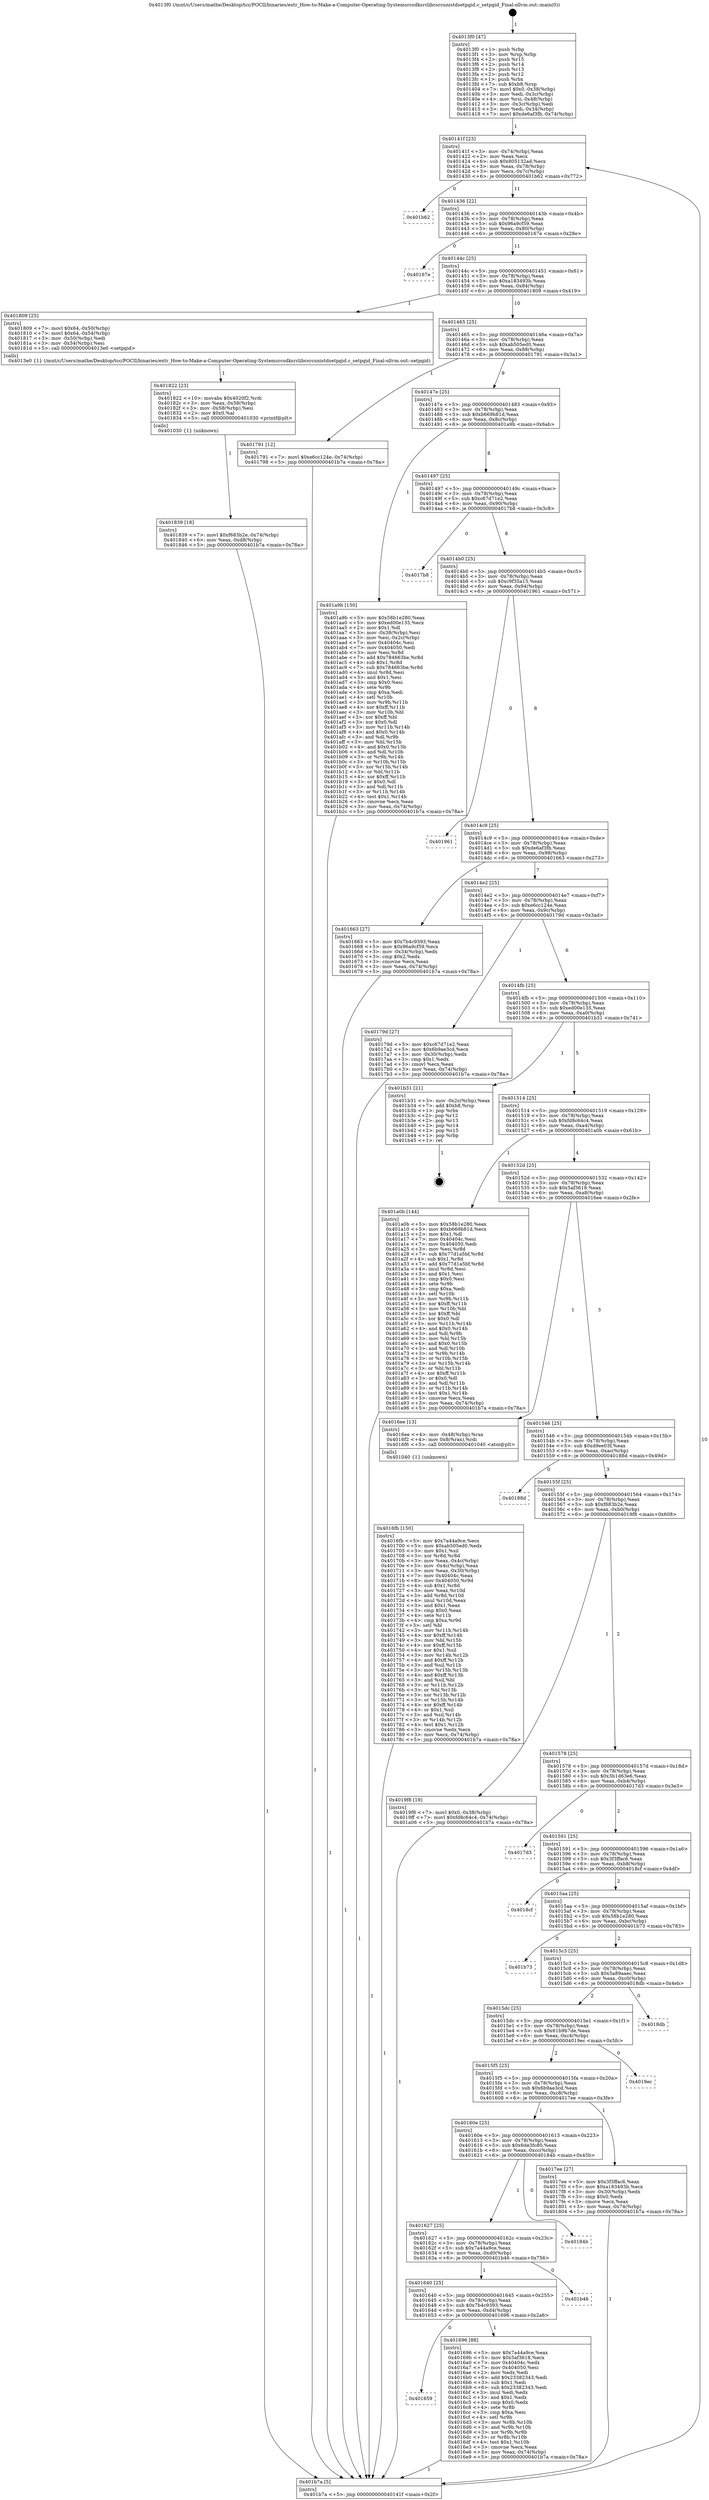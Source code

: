 digraph "0x4013f0" {
  label = "0x4013f0 (/mnt/c/Users/mathe/Desktop/tcc/POCII/binaries/extr_How-to-Make-a-Computer-Operating-Systemsrcsdksrclibcsrcunistdsetpgid.c_setpgid_Final-ollvm.out::main(0))"
  labelloc = "t"
  node[shape=record]

  Entry [label="",width=0.3,height=0.3,shape=circle,fillcolor=black,style=filled]
  "0x40141f" [label="{
     0x40141f [23]\l
     | [instrs]\l
     &nbsp;&nbsp;0x40141f \<+3\>: mov -0x74(%rbp),%eax\l
     &nbsp;&nbsp;0x401422 \<+2\>: mov %eax,%ecx\l
     &nbsp;&nbsp;0x401424 \<+6\>: sub $0x805132ad,%ecx\l
     &nbsp;&nbsp;0x40142a \<+3\>: mov %eax,-0x78(%rbp)\l
     &nbsp;&nbsp;0x40142d \<+3\>: mov %ecx,-0x7c(%rbp)\l
     &nbsp;&nbsp;0x401430 \<+6\>: je 0000000000401b62 \<main+0x772\>\l
  }"]
  "0x401b62" [label="{
     0x401b62\l
  }", style=dashed]
  "0x401436" [label="{
     0x401436 [22]\l
     | [instrs]\l
     &nbsp;&nbsp;0x401436 \<+5\>: jmp 000000000040143b \<main+0x4b\>\l
     &nbsp;&nbsp;0x40143b \<+3\>: mov -0x78(%rbp),%eax\l
     &nbsp;&nbsp;0x40143e \<+5\>: sub $0x96a9cf59,%eax\l
     &nbsp;&nbsp;0x401443 \<+3\>: mov %eax,-0x80(%rbp)\l
     &nbsp;&nbsp;0x401446 \<+6\>: je 000000000040167e \<main+0x28e\>\l
  }"]
  Exit [label="",width=0.3,height=0.3,shape=circle,fillcolor=black,style=filled,peripheries=2]
  "0x40167e" [label="{
     0x40167e\l
  }", style=dashed]
  "0x40144c" [label="{
     0x40144c [25]\l
     | [instrs]\l
     &nbsp;&nbsp;0x40144c \<+5\>: jmp 0000000000401451 \<main+0x61\>\l
     &nbsp;&nbsp;0x401451 \<+3\>: mov -0x78(%rbp),%eax\l
     &nbsp;&nbsp;0x401454 \<+5\>: sub $0xa183493b,%eax\l
     &nbsp;&nbsp;0x401459 \<+6\>: mov %eax,-0x84(%rbp)\l
     &nbsp;&nbsp;0x40145f \<+6\>: je 0000000000401809 \<main+0x419\>\l
  }"]
  "0x401839" [label="{
     0x401839 [18]\l
     | [instrs]\l
     &nbsp;&nbsp;0x401839 \<+7\>: movl $0xf683b2e,-0x74(%rbp)\l
     &nbsp;&nbsp;0x401840 \<+6\>: mov %eax,-0xd8(%rbp)\l
     &nbsp;&nbsp;0x401846 \<+5\>: jmp 0000000000401b7a \<main+0x78a\>\l
  }"]
  "0x401809" [label="{
     0x401809 [25]\l
     | [instrs]\l
     &nbsp;&nbsp;0x401809 \<+7\>: movl $0x64,-0x50(%rbp)\l
     &nbsp;&nbsp;0x401810 \<+7\>: movl $0x64,-0x54(%rbp)\l
     &nbsp;&nbsp;0x401817 \<+3\>: mov -0x50(%rbp),%edi\l
     &nbsp;&nbsp;0x40181a \<+3\>: mov -0x54(%rbp),%esi\l
     &nbsp;&nbsp;0x40181d \<+5\>: call 00000000004013e0 \<setpgid\>\l
     | [calls]\l
     &nbsp;&nbsp;0x4013e0 \{1\} (/mnt/c/Users/mathe/Desktop/tcc/POCII/binaries/extr_How-to-Make-a-Computer-Operating-Systemsrcsdksrclibcsrcunistdsetpgid.c_setpgid_Final-ollvm.out::setpgid)\l
  }"]
  "0x401465" [label="{
     0x401465 [25]\l
     | [instrs]\l
     &nbsp;&nbsp;0x401465 \<+5\>: jmp 000000000040146a \<main+0x7a\>\l
     &nbsp;&nbsp;0x40146a \<+3\>: mov -0x78(%rbp),%eax\l
     &nbsp;&nbsp;0x40146d \<+5\>: sub $0xab505ed0,%eax\l
     &nbsp;&nbsp;0x401472 \<+6\>: mov %eax,-0x88(%rbp)\l
     &nbsp;&nbsp;0x401478 \<+6\>: je 0000000000401791 \<main+0x3a1\>\l
  }"]
  "0x401822" [label="{
     0x401822 [23]\l
     | [instrs]\l
     &nbsp;&nbsp;0x401822 \<+10\>: movabs $0x4020f2,%rdi\l
     &nbsp;&nbsp;0x40182c \<+3\>: mov %eax,-0x58(%rbp)\l
     &nbsp;&nbsp;0x40182f \<+3\>: mov -0x58(%rbp),%esi\l
     &nbsp;&nbsp;0x401832 \<+2\>: mov $0x0,%al\l
     &nbsp;&nbsp;0x401834 \<+5\>: call 0000000000401030 \<printf@plt\>\l
     | [calls]\l
     &nbsp;&nbsp;0x401030 \{1\} (unknown)\l
  }"]
  "0x401791" [label="{
     0x401791 [12]\l
     | [instrs]\l
     &nbsp;&nbsp;0x401791 \<+7\>: movl $0xe6cc124e,-0x74(%rbp)\l
     &nbsp;&nbsp;0x401798 \<+5\>: jmp 0000000000401b7a \<main+0x78a\>\l
  }"]
  "0x40147e" [label="{
     0x40147e [25]\l
     | [instrs]\l
     &nbsp;&nbsp;0x40147e \<+5\>: jmp 0000000000401483 \<main+0x93\>\l
     &nbsp;&nbsp;0x401483 \<+3\>: mov -0x78(%rbp),%eax\l
     &nbsp;&nbsp;0x401486 \<+5\>: sub $0xb669b81d,%eax\l
     &nbsp;&nbsp;0x40148b \<+6\>: mov %eax,-0x8c(%rbp)\l
     &nbsp;&nbsp;0x401491 \<+6\>: je 0000000000401a9b \<main+0x6ab\>\l
  }"]
  "0x4016fb" [label="{
     0x4016fb [150]\l
     | [instrs]\l
     &nbsp;&nbsp;0x4016fb \<+5\>: mov $0x7a44a9ce,%ecx\l
     &nbsp;&nbsp;0x401700 \<+5\>: mov $0xab505ed0,%edx\l
     &nbsp;&nbsp;0x401705 \<+3\>: mov $0x1,%sil\l
     &nbsp;&nbsp;0x401708 \<+3\>: xor %r8d,%r8d\l
     &nbsp;&nbsp;0x40170b \<+3\>: mov %eax,-0x4c(%rbp)\l
     &nbsp;&nbsp;0x40170e \<+3\>: mov -0x4c(%rbp),%eax\l
     &nbsp;&nbsp;0x401711 \<+3\>: mov %eax,-0x30(%rbp)\l
     &nbsp;&nbsp;0x401714 \<+7\>: mov 0x40404c,%eax\l
     &nbsp;&nbsp;0x40171b \<+8\>: mov 0x404050,%r9d\l
     &nbsp;&nbsp;0x401723 \<+4\>: sub $0x1,%r8d\l
     &nbsp;&nbsp;0x401727 \<+3\>: mov %eax,%r10d\l
     &nbsp;&nbsp;0x40172a \<+3\>: add %r8d,%r10d\l
     &nbsp;&nbsp;0x40172d \<+4\>: imul %r10d,%eax\l
     &nbsp;&nbsp;0x401731 \<+3\>: and $0x1,%eax\l
     &nbsp;&nbsp;0x401734 \<+3\>: cmp $0x0,%eax\l
     &nbsp;&nbsp;0x401737 \<+4\>: sete %r11b\l
     &nbsp;&nbsp;0x40173b \<+4\>: cmp $0xa,%r9d\l
     &nbsp;&nbsp;0x40173f \<+3\>: setl %bl\l
     &nbsp;&nbsp;0x401742 \<+3\>: mov %r11b,%r14b\l
     &nbsp;&nbsp;0x401745 \<+4\>: xor $0xff,%r14b\l
     &nbsp;&nbsp;0x401749 \<+3\>: mov %bl,%r15b\l
     &nbsp;&nbsp;0x40174c \<+4\>: xor $0xff,%r15b\l
     &nbsp;&nbsp;0x401750 \<+4\>: xor $0x1,%sil\l
     &nbsp;&nbsp;0x401754 \<+3\>: mov %r14b,%r12b\l
     &nbsp;&nbsp;0x401757 \<+4\>: and $0xff,%r12b\l
     &nbsp;&nbsp;0x40175b \<+3\>: and %sil,%r11b\l
     &nbsp;&nbsp;0x40175e \<+3\>: mov %r15b,%r13b\l
     &nbsp;&nbsp;0x401761 \<+4\>: and $0xff,%r13b\l
     &nbsp;&nbsp;0x401765 \<+3\>: and %sil,%bl\l
     &nbsp;&nbsp;0x401768 \<+3\>: or %r11b,%r12b\l
     &nbsp;&nbsp;0x40176b \<+3\>: or %bl,%r13b\l
     &nbsp;&nbsp;0x40176e \<+3\>: xor %r13b,%r12b\l
     &nbsp;&nbsp;0x401771 \<+3\>: or %r15b,%r14b\l
     &nbsp;&nbsp;0x401774 \<+4\>: xor $0xff,%r14b\l
     &nbsp;&nbsp;0x401778 \<+4\>: or $0x1,%sil\l
     &nbsp;&nbsp;0x40177c \<+3\>: and %sil,%r14b\l
     &nbsp;&nbsp;0x40177f \<+3\>: or %r14b,%r12b\l
     &nbsp;&nbsp;0x401782 \<+4\>: test $0x1,%r12b\l
     &nbsp;&nbsp;0x401786 \<+3\>: cmovne %edx,%ecx\l
     &nbsp;&nbsp;0x401789 \<+3\>: mov %ecx,-0x74(%rbp)\l
     &nbsp;&nbsp;0x40178c \<+5\>: jmp 0000000000401b7a \<main+0x78a\>\l
  }"]
  "0x401a9b" [label="{
     0x401a9b [150]\l
     | [instrs]\l
     &nbsp;&nbsp;0x401a9b \<+5\>: mov $0x58b1e280,%eax\l
     &nbsp;&nbsp;0x401aa0 \<+5\>: mov $0xed00e135,%ecx\l
     &nbsp;&nbsp;0x401aa5 \<+2\>: mov $0x1,%dl\l
     &nbsp;&nbsp;0x401aa7 \<+3\>: mov -0x38(%rbp),%esi\l
     &nbsp;&nbsp;0x401aaa \<+3\>: mov %esi,-0x2c(%rbp)\l
     &nbsp;&nbsp;0x401aad \<+7\>: mov 0x40404c,%esi\l
     &nbsp;&nbsp;0x401ab4 \<+7\>: mov 0x404050,%edi\l
     &nbsp;&nbsp;0x401abb \<+3\>: mov %esi,%r8d\l
     &nbsp;&nbsp;0x401abe \<+7\>: add $0x784663be,%r8d\l
     &nbsp;&nbsp;0x401ac5 \<+4\>: sub $0x1,%r8d\l
     &nbsp;&nbsp;0x401ac9 \<+7\>: sub $0x784663be,%r8d\l
     &nbsp;&nbsp;0x401ad0 \<+4\>: imul %r8d,%esi\l
     &nbsp;&nbsp;0x401ad4 \<+3\>: and $0x1,%esi\l
     &nbsp;&nbsp;0x401ad7 \<+3\>: cmp $0x0,%esi\l
     &nbsp;&nbsp;0x401ada \<+4\>: sete %r9b\l
     &nbsp;&nbsp;0x401ade \<+3\>: cmp $0xa,%edi\l
     &nbsp;&nbsp;0x401ae1 \<+4\>: setl %r10b\l
     &nbsp;&nbsp;0x401ae5 \<+3\>: mov %r9b,%r11b\l
     &nbsp;&nbsp;0x401ae8 \<+4\>: xor $0xff,%r11b\l
     &nbsp;&nbsp;0x401aec \<+3\>: mov %r10b,%bl\l
     &nbsp;&nbsp;0x401aef \<+3\>: xor $0xff,%bl\l
     &nbsp;&nbsp;0x401af2 \<+3\>: xor $0x0,%dl\l
     &nbsp;&nbsp;0x401af5 \<+3\>: mov %r11b,%r14b\l
     &nbsp;&nbsp;0x401af8 \<+4\>: and $0x0,%r14b\l
     &nbsp;&nbsp;0x401afc \<+3\>: and %dl,%r9b\l
     &nbsp;&nbsp;0x401aff \<+3\>: mov %bl,%r15b\l
     &nbsp;&nbsp;0x401b02 \<+4\>: and $0x0,%r15b\l
     &nbsp;&nbsp;0x401b06 \<+3\>: and %dl,%r10b\l
     &nbsp;&nbsp;0x401b09 \<+3\>: or %r9b,%r14b\l
     &nbsp;&nbsp;0x401b0c \<+3\>: or %r10b,%r15b\l
     &nbsp;&nbsp;0x401b0f \<+3\>: xor %r15b,%r14b\l
     &nbsp;&nbsp;0x401b12 \<+3\>: or %bl,%r11b\l
     &nbsp;&nbsp;0x401b15 \<+4\>: xor $0xff,%r11b\l
     &nbsp;&nbsp;0x401b19 \<+3\>: or $0x0,%dl\l
     &nbsp;&nbsp;0x401b1c \<+3\>: and %dl,%r11b\l
     &nbsp;&nbsp;0x401b1f \<+3\>: or %r11b,%r14b\l
     &nbsp;&nbsp;0x401b22 \<+4\>: test $0x1,%r14b\l
     &nbsp;&nbsp;0x401b26 \<+3\>: cmovne %ecx,%eax\l
     &nbsp;&nbsp;0x401b29 \<+3\>: mov %eax,-0x74(%rbp)\l
     &nbsp;&nbsp;0x401b2c \<+5\>: jmp 0000000000401b7a \<main+0x78a\>\l
  }"]
  "0x401497" [label="{
     0x401497 [25]\l
     | [instrs]\l
     &nbsp;&nbsp;0x401497 \<+5\>: jmp 000000000040149c \<main+0xac\>\l
     &nbsp;&nbsp;0x40149c \<+3\>: mov -0x78(%rbp),%eax\l
     &nbsp;&nbsp;0x40149f \<+5\>: sub $0xc67d71e2,%eax\l
     &nbsp;&nbsp;0x4014a4 \<+6\>: mov %eax,-0x90(%rbp)\l
     &nbsp;&nbsp;0x4014aa \<+6\>: je 00000000004017b8 \<main+0x3c8\>\l
  }"]
  "0x401659" [label="{
     0x401659\l
  }", style=dashed]
  "0x4017b8" [label="{
     0x4017b8\l
  }", style=dashed]
  "0x4014b0" [label="{
     0x4014b0 [25]\l
     | [instrs]\l
     &nbsp;&nbsp;0x4014b0 \<+5\>: jmp 00000000004014b5 \<main+0xc5\>\l
     &nbsp;&nbsp;0x4014b5 \<+3\>: mov -0x78(%rbp),%eax\l
     &nbsp;&nbsp;0x4014b8 \<+5\>: sub $0xc9f35a15,%eax\l
     &nbsp;&nbsp;0x4014bd \<+6\>: mov %eax,-0x94(%rbp)\l
     &nbsp;&nbsp;0x4014c3 \<+6\>: je 0000000000401961 \<main+0x571\>\l
  }"]
  "0x401696" [label="{
     0x401696 [88]\l
     | [instrs]\l
     &nbsp;&nbsp;0x401696 \<+5\>: mov $0x7a44a9ce,%eax\l
     &nbsp;&nbsp;0x40169b \<+5\>: mov $0x5af3618,%ecx\l
     &nbsp;&nbsp;0x4016a0 \<+7\>: mov 0x40404c,%edx\l
     &nbsp;&nbsp;0x4016a7 \<+7\>: mov 0x404050,%esi\l
     &nbsp;&nbsp;0x4016ae \<+2\>: mov %edx,%edi\l
     &nbsp;&nbsp;0x4016b0 \<+6\>: add $0x23382343,%edi\l
     &nbsp;&nbsp;0x4016b6 \<+3\>: sub $0x1,%edi\l
     &nbsp;&nbsp;0x4016b9 \<+6\>: sub $0x23382343,%edi\l
     &nbsp;&nbsp;0x4016bf \<+3\>: imul %edi,%edx\l
     &nbsp;&nbsp;0x4016c2 \<+3\>: and $0x1,%edx\l
     &nbsp;&nbsp;0x4016c5 \<+3\>: cmp $0x0,%edx\l
     &nbsp;&nbsp;0x4016c8 \<+4\>: sete %r8b\l
     &nbsp;&nbsp;0x4016cc \<+3\>: cmp $0xa,%esi\l
     &nbsp;&nbsp;0x4016cf \<+4\>: setl %r9b\l
     &nbsp;&nbsp;0x4016d3 \<+3\>: mov %r8b,%r10b\l
     &nbsp;&nbsp;0x4016d6 \<+3\>: and %r9b,%r10b\l
     &nbsp;&nbsp;0x4016d9 \<+3\>: xor %r9b,%r8b\l
     &nbsp;&nbsp;0x4016dc \<+3\>: or %r8b,%r10b\l
     &nbsp;&nbsp;0x4016df \<+4\>: test $0x1,%r10b\l
     &nbsp;&nbsp;0x4016e3 \<+3\>: cmovne %ecx,%eax\l
     &nbsp;&nbsp;0x4016e6 \<+3\>: mov %eax,-0x74(%rbp)\l
     &nbsp;&nbsp;0x4016e9 \<+5\>: jmp 0000000000401b7a \<main+0x78a\>\l
  }"]
  "0x401961" [label="{
     0x401961\l
  }", style=dashed]
  "0x4014c9" [label="{
     0x4014c9 [25]\l
     | [instrs]\l
     &nbsp;&nbsp;0x4014c9 \<+5\>: jmp 00000000004014ce \<main+0xde\>\l
     &nbsp;&nbsp;0x4014ce \<+3\>: mov -0x78(%rbp),%eax\l
     &nbsp;&nbsp;0x4014d1 \<+5\>: sub $0xde6af3fb,%eax\l
     &nbsp;&nbsp;0x4014d6 \<+6\>: mov %eax,-0x98(%rbp)\l
     &nbsp;&nbsp;0x4014dc \<+6\>: je 0000000000401663 \<main+0x273\>\l
  }"]
  "0x401640" [label="{
     0x401640 [25]\l
     | [instrs]\l
     &nbsp;&nbsp;0x401640 \<+5\>: jmp 0000000000401645 \<main+0x255\>\l
     &nbsp;&nbsp;0x401645 \<+3\>: mov -0x78(%rbp),%eax\l
     &nbsp;&nbsp;0x401648 \<+5\>: sub $0x7b4c9393,%eax\l
     &nbsp;&nbsp;0x40164d \<+6\>: mov %eax,-0xd4(%rbp)\l
     &nbsp;&nbsp;0x401653 \<+6\>: je 0000000000401696 \<main+0x2a6\>\l
  }"]
  "0x401663" [label="{
     0x401663 [27]\l
     | [instrs]\l
     &nbsp;&nbsp;0x401663 \<+5\>: mov $0x7b4c9393,%eax\l
     &nbsp;&nbsp;0x401668 \<+5\>: mov $0x96a9cf59,%ecx\l
     &nbsp;&nbsp;0x40166d \<+3\>: mov -0x34(%rbp),%edx\l
     &nbsp;&nbsp;0x401670 \<+3\>: cmp $0x2,%edx\l
     &nbsp;&nbsp;0x401673 \<+3\>: cmovne %ecx,%eax\l
     &nbsp;&nbsp;0x401676 \<+3\>: mov %eax,-0x74(%rbp)\l
     &nbsp;&nbsp;0x401679 \<+5\>: jmp 0000000000401b7a \<main+0x78a\>\l
  }"]
  "0x4014e2" [label="{
     0x4014e2 [25]\l
     | [instrs]\l
     &nbsp;&nbsp;0x4014e2 \<+5\>: jmp 00000000004014e7 \<main+0xf7\>\l
     &nbsp;&nbsp;0x4014e7 \<+3\>: mov -0x78(%rbp),%eax\l
     &nbsp;&nbsp;0x4014ea \<+5\>: sub $0xe6cc124e,%eax\l
     &nbsp;&nbsp;0x4014ef \<+6\>: mov %eax,-0x9c(%rbp)\l
     &nbsp;&nbsp;0x4014f5 \<+6\>: je 000000000040179d \<main+0x3ad\>\l
  }"]
  "0x401b7a" [label="{
     0x401b7a [5]\l
     | [instrs]\l
     &nbsp;&nbsp;0x401b7a \<+5\>: jmp 000000000040141f \<main+0x2f\>\l
  }"]
  "0x4013f0" [label="{
     0x4013f0 [47]\l
     | [instrs]\l
     &nbsp;&nbsp;0x4013f0 \<+1\>: push %rbp\l
     &nbsp;&nbsp;0x4013f1 \<+3\>: mov %rsp,%rbp\l
     &nbsp;&nbsp;0x4013f4 \<+2\>: push %r15\l
     &nbsp;&nbsp;0x4013f6 \<+2\>: push %r14\l
     &nbsp;&nbsp;0x4013f8 \<+2\>: push %r13\l
     &nbsp;&nbsp;0x4013fa \<+2\>: push %r12\l
     &nbsp;&nbsp;0x4013fc \<+1\>: push %rbx\l
     &nbsp;&nbsp;0x4013fd \<+7\>: sub $0xb8,%rsp\l
     &nbsp;&nbsp;0x401404 \<+7\>: movl $0x0,-0x38(%rbp)\l
     &nbsp;&nbsp;0x40140b \<+3\>: mov %edi,-0x3c(%rbp)\l
     &nbsp;&nbsp;0x40140e \<+4\>: mov %rsi,-0x48(%rbp)\l
     &nbsp;&nbsp;0x401412 \<+3\>: mov -0x3c(%rbp),%edi\l
     &nbsp;&nbsp;0x401415 \<+3\>: mov %edi,-0x34(%rbp)\l
     &nbsp;&nbsp;0x401418 \<+7\>: movl $0xde6af3fb,-0x74(%rbp)\l
  }"]
  "0x401b46" [label="{
     0x401b46\l
  }", style=dashed]
  "0x40179d" [label="{
     0x40179d [27]\l
     | [instrs]\l
     &nbsp;&nbsp;0x40179d \<+5\>: mov $0xc67d71e2,%eax\l
     &nbsp;&nbsp;0x4017a2 \<+5\>: mov $0x6b9ae3cd,%ecx\l
     &nbsp;&nbsp;0x4017a7 \<+3\>: mov -0x30(%rbp),%edx\l
     &nbsp;&nbsp;0x4017aa \<+3\>: cmp $0x1,%edx\l
     &nbsp;&nbsp;0x4017ad \<+3\>: cmovl %ecx,%eax\l
     &nbsp;&nbsp;0x4017b0 \<+3\>: mov %eax,-0x74(%rbp)\l
     &nbsp;&nbsp;0x4017b3 \<+5\>: jmp 0000000000401b7a \<main+0x78a\>\l
  }"]
  "0x4014fb" [label="{
     0x4014fb [25]\l
     | [instrs]\l
     &nbsp;&nbsp;0x4014fb \<+5\>: jmp 0000000000401500 \<main+0x110\>\l
     &nbsp;&nbsp;0x401500 \<+3\>: mov -0x78(%rbp),%eax\l
     &nbsp;&nbsp;0x401503 \<+5\>: sub $0xed00e135,%eax\l
     &nbsp;&nbsp;0x401508 \<+6\>: mov %eax,-0xa0(%rbp)\l
     &nbsp;&nbsp;0x40150e \<+6\>: je 0000000000401b31 \<main+0x741\>\l
  }"]
  "0x401627" [label="{
     0x401627 [25]\l
     | [instrs]\l
     &nbsp;&nbsp;0x401627 \<+5\>: jmp 000000000040162c \<main+0x23c\>\l
     &nbsp;&nbsp;0x40162c \<+3\>: mov -0x78(%rbp),%eax\l
     &nbsp;&nbsp;0x40162f \<+5\>: sub $0x7a44a9ce,%eax\l
     &nbsp;&nbsp;0x401634 \<+6\>: mov %eax,-0xd0(%rbp)\l
     &nbsp;&nbsp;0x40163a \<+6\>: je 0000000000401b46 \<main+0x756\>\l
  }"]
  "0x401b31" [label="{
     0x401b31 [21]\l
     | [instrs]\l
     &nbsp;&nbsp;0x401b31 \<+3\>: mov -0x2c(%rbp),%eax\l
     &nbsp;&nbsp;0x401b34 \<+7\>: add $0xb8,%rsp\l
     &nbsp;&nbsp;0x401b3b \<+1\>: pop %rbx\l
     &nbsp;&nbsp;0x401b3c \<+2\>: pop %r12\l
     &nbsp;&nbsp;0x401b3e \<+2\>: pop %r13\l
     &nbsp;&nbsp;0x401b40 \<+2\>: pop %r14\l
     &nbsp;&nbsp;0x401b42 \<+2\>: pop %r15\l
     &nbsp;&nbsp;0x401b44 \<+1\>: pop %rbp\l
     &nbsp;&nbsp;0x401b45 \<+1\>: ret\l
  }"]
  "0x401514" [label="{
     0x401514 [25]\l
     | [instrs]\l
     &nbsp;&nbsp;0x401514 \<+5\>: jmp 0000000000401519 \<main+0x129\>\l
     &nbsp;&nbsp;0x401519 \<+3\>: mov -0x78(%rbp),%eax\l
     &nbsp;&nbsp;0x40151c \<+5\>: sub $0xfd8c64c4,%eax\l
     &nbsp;&nbsp;0x401521 \<+6\>: mov %eax,-0xa4(%rbp)\l
     &nbsp;&nbsp;0x401527 \<+6\>: je 0000000000401a0b \<main+0x61b\>\l
  }"]
  "0x40184b" [label="{
     0x40184b\l
  }", style=dashed]
  "0x401a0b" [label="{
     0x401a0b [144]\l
     | [instrs]\l
     &nbsp;&nbsp;0x401a0b \<+5\>: mov $0x58b1e280,%eax\l
     &nbsp;&nbsp;0x401a10 \<+5\>: mov $0xb669b81d,%ecx\l
     &nbsp;&nbsp;0x401a15 \<+2\>: mov $0x1,%dl\l
     &nbsp;&nbsp;0x401a17 \<+7\>: mov 0x40404c,%esi\l
     &nbsp;&nbsp;0x401a1e \<+7\>: mov 0x404050,%edi\l
     &nbsp;&nbsp;0x401a25 \<+3\>: mov %esi,%r8d\l
     &nbsp;&nbsp;0x401a28 \<+7\>: sub $0x77d1a5bf,%r8d\l
     &nbsp;&nbsp;0x401a2f \<+4\>: sub $0x1,%r8d\l
     &nbsp;&nbsp;0x401a33 \<+7\>: add $0x77d1a5bf,%r8d\l
     &nbsp;&nbsp;0x401a3a \<+4\>: imul %r8d,%esi\l
     &nbsp;&nbsp;0x401a3e \<+3\>: and $0x1,%esi\l
     &nbsp;&nbsp;0x401a41 \<+3\>: cmp $0x0,%esi\l
     &nbsp;&nbsp;0x401a44 \<+4\>: sete %r9b\l
     &nbsp;&nbsp;0x401a48 \<+3\>: cmp $0xa,%edi\l
     &nbsp;&nbsp;0x401a4b \<+4\>: setl %r10b\l
     &nbsp;&nbsp;0x401a4f \<+3\>: mov %r9b,%r11b\l
     &nbsp;&nbsp;0x401a52 \<+4\>: xor $0xff,%r11b\l
     &nbsp;&nbsp;0x401a56 \<+3\>: mov %r10b,%bl\l
     &nbsp;&nbsp;0x401a59 \<+3\>: xor $0xff,%bl\l
     &nbsp;&nbsp;0x401a5c \<+3\>: xor $0x0,%dl\l
     &nbsp;&nbsp;0x401a5f \<+3\>: mov %r11b,%r14b\l
     &nbsp;&nbsp;0x401a62 \<+4\>: and $0x0,%r14b\l
     &nbsp;&nbsp;0x401a66 \<+3\>: and %dl,%r9b\l
     &nbsp;&nbsp;0x401a69 \<+3\>: mov %bl,%r15b\l
     &nbsp;&nbsp;0x401a6c \<+4\>: and $0x0,%r15b\l
     &nbsp;&nbsp;0x401a70 \<+3\>: and %dl,%r10b\l
     &nbsp;&nbsp;0x401a73 \<+3\>: or %r9b,%r14b\l
     &nbsp;&nbsp;0x401a76 \<+3\>: or %r10b,%r15b\l
     &nbsp;&nbsp;0x401a79 \<+3\>: xor %r15b,%r14b\l
     &nbsp;&nbsp;0x401a7c \<+3\>: or %bl,%r11b\l
     &nbsp;&nbsp;0x401a7f \<+4\>: xor $0xff,%r11b\l
     &nbsp;&nbsp;0x401a83 \<+3\>: or $0x0,%dl\l
     &nbsp;&nbsp;0x401a86 \<+3\>: and %dl,%r11b\l
     &nbsp;&nbsp;0x401a89 \<+3\>: or %r11b,%r14b\l
     &nbsp;&nbsp;0x401a8c \<+4\>: test $0x1,%r14b\l
     &nbsp;&nbsp;0x401a90 \<+3\>: cmovne %ecx,%eax\l
     &nbsp;&nbsp;0x401a93 \<+3\>: mov %eax,-0x74(%rbp)\l
     &nbsp;&nbsp;0x401a96 \<+5\>: jmp 0000000000401b7a \<main+0x78a\>\l
  }"]
  "0x40152d" [label="{
     0x40152d [25]\l
     | [instrs]\l
     &nbsp;&nbsp;0x40152d \<+5\>: jmp 0000000000401532 \<main+0x142\>\l
     &nbsp;&nbsp;0x401532 \<+3\>: mov -0x78(%rbp),%eax\l
     &nbsp;&nbsp;0x401535 \<+5\>: sub $0x5af3618,%eax\l
     &nbsp;&nbsp;0x40153a \<+6\>: mov %eax,-0xa8(%rbp)\l
     &nbsp;&nbsp;0x401540 \<+6\>: je 00000000004016ee \<main+0x2fe\>\l
  }"]
  "0x40160e" [label="{
     0x40160e [25]\l
     | [instrs]\l
     &nbsp;&nbsp;0x40160e \<+5\>: jmp 0000000000401613 \<main+0x223\>\l
     &nbsp;&nbsp;0x401613 \<+3\>: mov -0x78(%rbp),%eax\l
     &nbsp;&nbsp;0x401616 \<+5\>: sub $0x6de3fc80,%eax\l
     &nbsp;&nbsp;0x40161b \<+6\>: mov %eax,-0xcc(%rbp)\l
     &nbsp;&nbsp;0x401621 \<+6\>: je 000000000040184b \<main+0x45b\>\l
  }"]
  "0x4016ee" [label="{
     0x4016ee [13]\l
     | [instrs]\l
     &nbsp;&nbsp;0x4016ee \<+4\>: mov -0x48(%rbp),%rax\l
     &nbsp;&nbsp;0x4016f2 \<+4\>: mov 0x8(%rax),%rdi\l
     &nbsp;&nbsp;0x4016f6 \<+5\>: call 0000000000401040 \<atoi@plt\>\l
     | [calls]\l
     &nbsp;&nbsp;0x401040 \{1\} (unknown)\l
  }"]
  "0x401546" [label="{
     0x401546 [25]\l
     | [instrs]\l
     &nbsp;&nbsp;0x401546 \<+5\>: jmp 000000000040154b \<main+0x15b\>\l
     &nbsp;&nbsp;0x40154b \<+3\>: mov -0x78(%rbp),%eax\l
     &nbsp;&nbsp;0x40154e \<+5\>: sub $0xd9ee03f,%eax\l
     &nbsp;&nbsp;0x401553 \<+6\>: mov %eax,-0xac(%rbp)\l
     &nbsp;&nbsp;0x401559 \<+6\>: je 000000000040188d \<main+0x49d\>\l
  }"]
  "0x4017ee" [label="{
     0x4017ee [27]\l
     | [instrs]\l
     &nbsp;&nbsp;0x4017ee \<+5\>: mov $0x3f3ffac6,%eax\l
     &nbsp;&nbsp;0x4017f3 \<+5\>: mov $0xa183493b,%ecx\l
     &nbsp;&nbsp;0x4017f8 \<+3\>: mov -0x30(%rbp),%edx\l
     &nbsp;&nbsp;0x4017fb \<+3\>: cmp $0x0,%edx\l
     &nbsp;&nbsp;0x4017fe \<+3\>: cmove %ecx,%eax\l
     &nbsp;&nbsp;0x401801 \<+3\>: mov %eax,-0x74(%rbp)\l
     &nbsp;&nbsp;0x401804 \<+5\>: jmp 0000000000401b7a \<main+0x78a\>\l
  }"]
  "0x40188d" [label="{
     0x40188d\l
  }", style=dashed]
  "0x40155f" [label="{
     0x40155f [25]\l
     | [instrs]\l
     &nbsp;&nbsp;0x40155f \<+5\>: jmp 0000000000401564 \<main+0x174\>\l
     &nbsp;&nbsp;0x401564 \<+3\>: mov -0x78(%rbp),%eax\l
     &nbsp;&nbsp;0x401567 \<+5\>: sub $0xf683b2e,%eax\l
     &nbsp;&nbsp;0x40156c \<+6\>: mov %eax,-0xb0(%rbp)\l
     &nbsp;&nbsp;0x401572 \<+6\>: je 00000000004019f8 \<main+0x608\>\l
  }"]
  "0x4015f5" [label="{
     0x4015f5 [25]\l
     | [instrs]\l
     &nbsp;&nbsp;0x4015f5 \<+5\>: jmp 00000000004015fa \<main+0x20a\>\l
     &nbsp;&nbsp;0x4015fa \<+3\>: mov -0x78(%rbp),%eax\l
     &nbsp;&nbsp;0x4015fd \<+5\>: sub $0x6b9ae3cd,%eax\l
     &nbsp;&nbsp;0x401602 \<+6\>: mov %eax,-0xc8(%rbp)\l
     &nbsp;&nbsp;0x401608 \<+6\>: je 00000000004017ee \<main+0x3fe\>\l
  }"]
  "0x4019f8" [label="{
     0x4019f8 [19]\l
     | [instrs]\l
     &nbsp;&nbsp;0x4019f8 \<+7\>: movl $0x0,-0x38(%rbp)\l
     &nbsp;&nbsp;0x4019ff \<+7\>: movl $0xfd8c64c4,-0x74(%rbp)\l
     &nbsp;&nbsp;0x401a06 \<+5\>: jmp 0000000000401b7a \<main+0x78a\>\l
  }"]
  "0x401578" [label="{
     0x401578 [25]\l
     | [instrs]\l
     &nbsp;&nbsp;0x401578 \<+5\>: jmp 000000000040157d \<main+0x18d\>\l
     &nbsp;&nbsp;0x40157d \<+3\>: mov -0x78(%rbp),%eax\l
     &nbsp;&nbsp;0x401580 \<+5\>: sub $0x3b1d63e6,%eax\l
     &nbsp;&nbsp;0x401585 \<+6\>: mov %eax,-0xb4(%rbp)\l
     &nbsp;&nbsp;0x40158b \<+6\>: je 00000000004017d3 \<main+0x3e3\>\l
  }"]
  "0x4019ec" [label="{
     0x4019ec\l
  }", style=dashed]
  "0x4017d3" [label="{
     0x4017d3\l
  }", style=dashed]
  "0x401591" [label="{
     0x401591 [25]\l
     | [instrs]\l
     &nbsp;&nbsp;0x401591 \<+5\>: jmp 0000000000401596 \<main+0x1a6\>\l
     &nbsp;&nbsp;0x401596 \<+3\>: mov -0x78(%rbp),%eax\l
     &nbsp;&nbsp;0x401599 \<+5\>: sub $0x3f3ffac6,%eax\l
     &nbsp;&nbsp;0x40159e \<+6\>: mov %eax,-0xb8(%rbp)\l
     &nbsp;&nbsp;0x4015a4 \<+6\>: je 00000000004018cf \<main+0x4df\>\l
  }"]
  "0x4015dc" [label="{
     0x4015dc [25]\l
     | [instrs]\l
     &nbsp;&nbsp;0x4015dc \<+5\>: jmp 00000000004015e1 \<main+0x1f1\>\l
     &nbsp;&nbsp;0x4015e1 \<+3\>: mov -0x78(%rbp),%eax\l
     &nbsp;&nbsp;0x4015e4 \<+5\>: sub $0x61b9b7de,%eax\l
     &nbsp;&nbsp;0x4015e9 \<+6\>: mov %eax,-0xc4(%rbp)\l
     &nbsp;&nbsp;0x4015ef \<+6\>: je 00000000004019ec \<main+0x5fc\>\l
  }"]
  "0x4018cf" [label="{
     0x4018cf\l
  }", style=dashed]
  "0x4015aa" [label="{
     0x4015aa [25]\l
     | [instrs]\l
     &nbsp;&nbsp;0x4015aa \<+5\>: jmp 00000000004015af \<main+0x1bf\>\l
     &nbsp;&nbsp;0x4015af \<+3\>: mov -0x78(%rbp),%eax\l
     &nbsp;&nbsp;0x4015b2 \<+5\>: sub $0x58b1e280,%eax\l
     &nbsp;&nbsp;0x4015b7 \<+6\>: mov %eax,-0xbc(%rbp)\l
     &nbsp;&nbsp;0x4015bd \<+6\>: je 0000000000401b73 \<main+0x783\>\l
  }"]
  "0x4018db" [label="{
     0x4018db\l
  }", style=dashed]
  "0x401b73" [label="{
     0x401b73\l
  }", style=dashed]
  "0x4015c3" [label="{
     0x4015c3 [25]\l
     | [instrs]\l
     &nbsp;&nbsp;0x4015c3 \<+5\>: jmp 00000000004015c8 \<main+0x1d8\>\l
     &nbsp;&nbsp;0x4015c8 \<+3\>: mov -0x78(%rbp),%eax\l
     &nbsp;&nbsp;0x4015cb \<+5\>: sub $0x5a89aaec,%eax\l
     &nbsp;&nbsp;0x4015d0 \<+6\>: mov %eax,-0xc0(%rbp)\l
     &nbsp;&nbsp;0x4015d6 \<+6\>: je 00000000004018db \<main+0x4eb\>\l
  }"]
  Entry -> "0x4013f0" [label=" 1"]
  "0x40141f" -> "0x401b62" [label=" 0"]
  "0x40141f" -> "0x401436" [label=" 11"]
  "0x401b31" -> Exit [label=" 1"]
  "0x401436" -> "0x40167e" [label=" 0"]
  "0x401436" -> "0x40144c" [label=" 11"]
  "0x401a9b" -> "0x401b7a" [label=" 1"]
  "0x40144c" -> "0x401809" [label=" 1"]
  "0x40144c" -> "0x401465" [label=" 10"]
  "0x401a0b" -> "0x401b7a" [label=" 1"]
  "0x401465" -> "0x401791" [label=" 1"]
  "0x401465" -> "0x40147e" [label=" 9"]
  "0x4019f8" -> "0x401b7a" [label=" 1"]
  "0x40147e" -> "0x401a9b" [label=" 1"]
  "0x40147e" -> "0x401497" [label=" 8"]
  "0x401839" -> "0x401b7a" [label=" 1"]
  "0x401497" -> "0x4017b8" [label=" 0"]
  "0x401497" -> "0x4014b0" [label=" 8"]
  "0x401822" -> "0x401839" [label=" 1"]
  "0x4014b0" -> "0x401961" [label=" 0"]
  "0x4014b0" -> "0x4014c9" [label=" 8"]
  "0x401809" -> "0x401822" [label=" 1"]
  "0x4014c9" -> "0x401663" [label=" 1"]
  "0x4014c9" -> "0x4014e2" [label=" 7"]
  "0x401663" -> "0x401b7a" [label=" 1"]
  "0x4013f0" -> "0x40141f" [label=" 1"]
  "0x401b7a" -> "0x40141f" [label=" 10"]
  "0x40179d" -> "0x401b7a" [label=" 1"]
  "0x4014e2" -> "0x40179d" [label=" 1"]
  "0x4014e2" -> "0x4014fb" [label=" 6"]
  "0x401791" -> "0x401b7a" [label=" 1"]
  "0x4014fb" -> "0x401b31" [label=" 1"]
  "0x4014fb" -> "0x401514" [label=" 5"]
  "0x4016ee" -> "0x4016fb" [label=" 1"]
  "0x401514" -> "0x401a0b" [label=" 1"]
  "0x401514" -> "0x40152d" [label=" 4"]
  "0x401696" -> "0x401b7a" [label=" 1"]
  "0x40152d" -> "0x4016ee" [label=" 1"]
  "0x40152d" -> "0x401546" [label=" 3"]
  "0x401640" -> "0x401696" [label=" 1"]
  "0x401546" -> "0x40188d" [label=" 0"]
  "0x401546" -> "0x40155f" [label=" 3"]
  "0x4017ee" -> "0x401b7a" [label=" 1"]
  "0x40155f" -> "0x4019f8" [label=" 1"]
  "0x40155f" -> "0x401578" [label=" 2"]
  "0x401627" -> "0x401b46" [label=" 0"]
  "0x401578" -> "0x4017d3" [label=" 0"]
  "0x401578" -> "0x401591" [label=" 2"]
  "0x4016fb" -> "0x401b7a" [label=" 1"]
  "0x401591" -> "0x4018cf" [label=" 0"]
  "0x401591" -> "0x4015aa" [label=" 2"]
  "0x40160e" -> "0x40184b" [label=" 0"]
  "0x4015aa" -> "0x401b73" [label=" 0"]
  "0x4015aa" -> "0x4015c3" [label=" 2"]
  "0x401640" -> "0x401659" [label=" 0"]
  "0x4015c3" -> "0x4018db" [label=" 0"]
  "0x4015c3" -> "0x4015dc" [label=" 2"]
  "0x40160e" -> "0x401627" [label=" 1"]
  "0x4015dc" -> "0x4019ec" [label=" 0"]
  "0x4015dc" -> "0x4015f5" [label=" 2"]
  "0x401627" -> "0x401640" [label=" 1"]
  "0x4015f5" -> "0x4017ee" [label=" 1"]
  "0x4015f5" -> "0x40160e" [label=" 1"]
}
